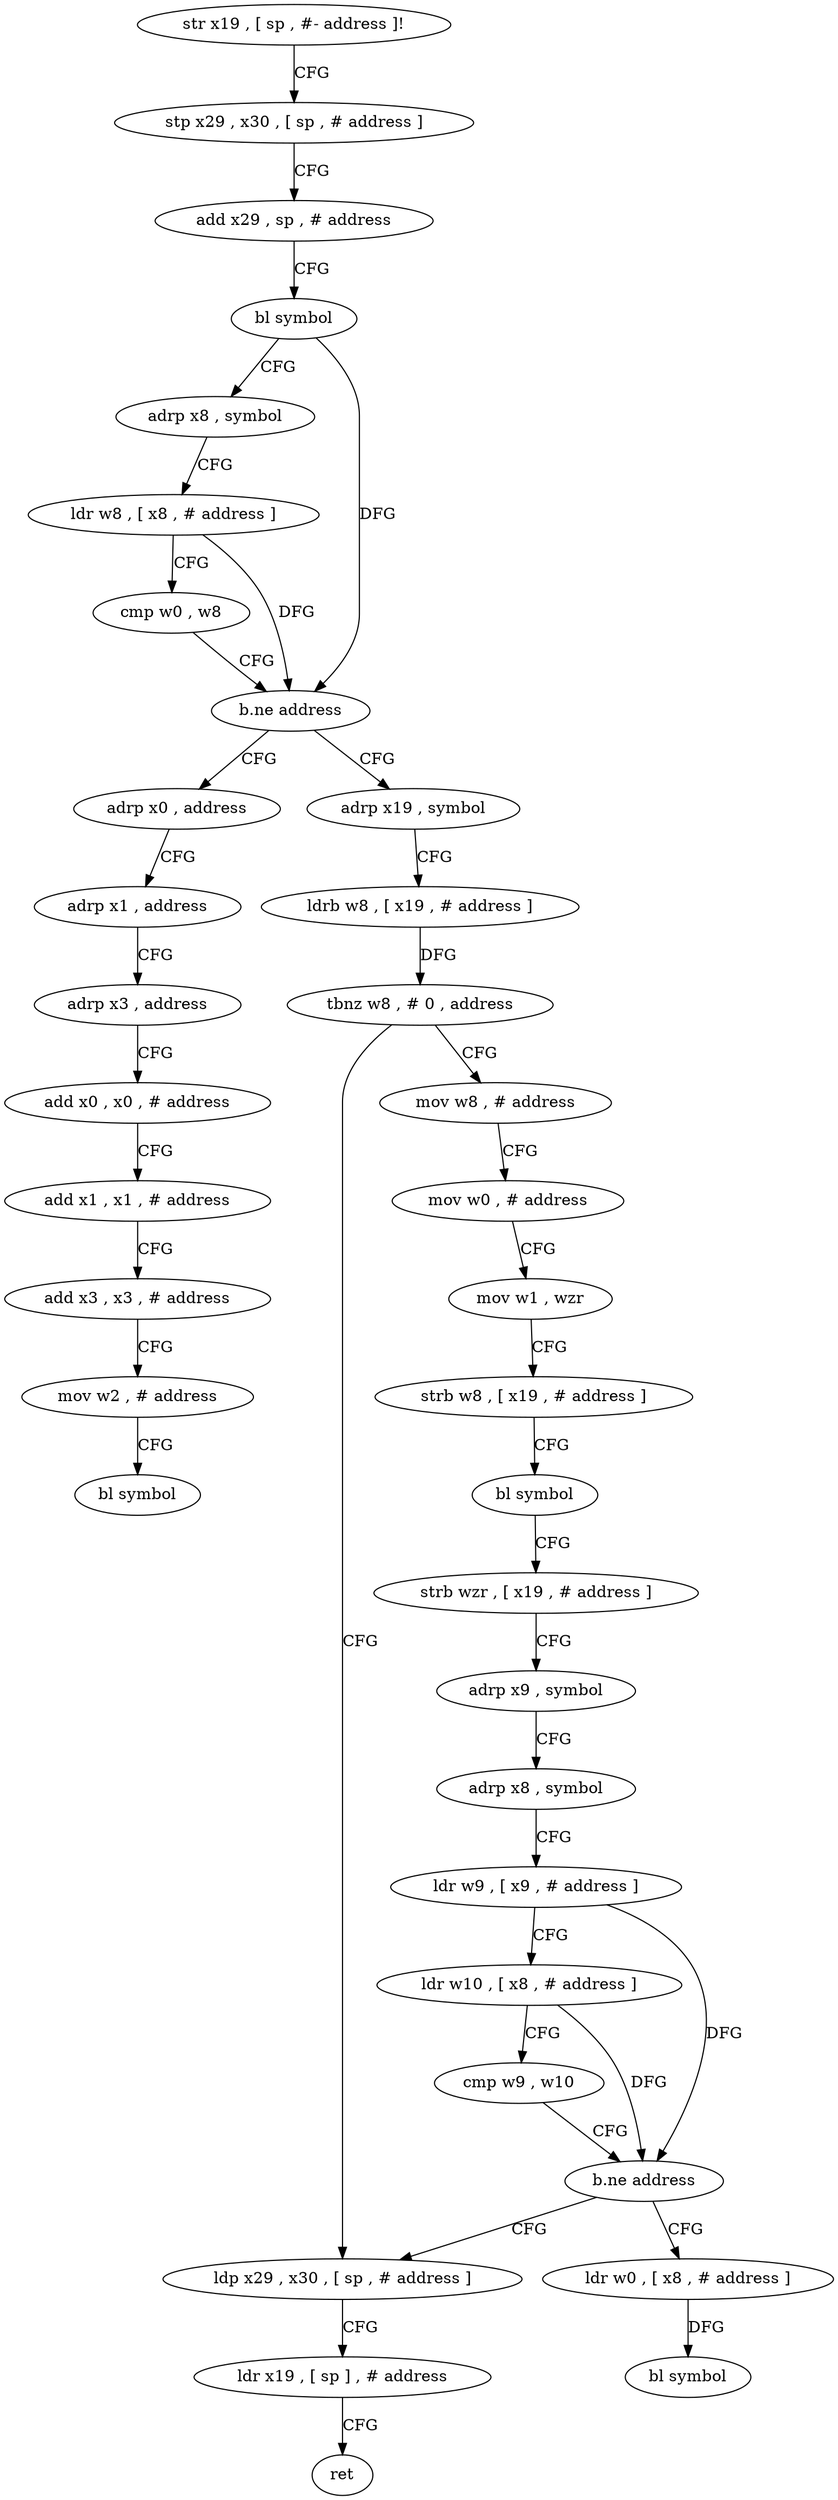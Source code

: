 digraph "func" {
"4206888" [label = "str x19 , [ sp , #- address ]!" ]
"4206892" [label = "stp x29 , x30 , [ sp , # address ]" ]
"4206896" [label = "add x29 , sp , # address" ]
"4206900" [label = "bl symbol" ]
"4206904" [label = "adrp x8 , symbol" ]
"4206908" [label = "ldr w8 , [ x8 , # address ]" ]
"4206912" [label = "cmp w0 , w8" ]
"4206916" [label = "b.ne address" ]
"4206992" [label = "adrp x0 , address" ]
"4206920" [label = "adrp x19 , symbol" ]
"4206996" [label = "adrp x1 , address" ]
"4207000" [label = "adrp x3 , address" ]
"4207004" [label = "add x0 , x0 , # address" ]
"4207008" [label = "add x1 , x1 , # address" ]
"4207012" [label = "add x3 , x3 , # address" ]
"4207016" [label = "mov w2 , # address" ]
"4207020" [label = "bl symbol" ]
"4206924" [label = "ldrb w8 , [ x19 , # address ]" ]
"4206928" [label = "tbnz w8 , # 0 , address" ]
"4206980" [label = "ldp x29 , x30 , [ sp , # address ]" ]
"4206932" [label = "mov w8 , # address" ]
"4206984" [label = "ldr x19 , [ sp ] , # address" ]
"4206988" [label = "ret" ]
"4206936" [label = "mov w0 , # address" ]
"4206940" [label = "mov w1 , wzr" ]
"4206944" [label = "strb w8 , [ x19 , # address ]" ]
"4206948" [label = "bl symbol" ]
"4206952" [label = "strb wzr , [ x19 , # address ]" ]
"4206956" [label = "adrp x9 , symbol" ]
"4206960" [label = "adrp x8 , symbol" ]
"4206964" [label = "ldr w9 , [ x9 , # address ]" ]
"4206968" [label = "ldr w10 , [ x8 , # address ]" ]
"4206972" [label = "cmp w9 , w10" ]
"4206976" [label = "b.ne address" ]
"4207024" [label = "ldr w0 , [ x8 , # address ]" ]
"4207028" [label = "bl symbol" ]
"4206888" -> "4206892" [ label = "CFG" ]
"4206892" -> "4206896" [ label = "CFG" ]
"4206896" -> "4206900" [ label = "CFG" ]
"4206900" -> "4206904" [ label = "CFG" ]
"4206900" -> "4206916" [ label = "DFG" ]
"4206904" -> "4206908" [ label = "CFG" ]
"4206908" -> "4206912" [ label = "CFG" ]
"4206908" -> "4206916" [ label = "DFG" ]
"4206912" -> "4206916" [ label = "CFG" ]
"4206916" -> "4206992" [ label = "CFG" ]
"4206916" -> "4206920" [ label = "CFG" ]
"4206992" -> "4206996" [ label = "CFG" ]
"4206920" -> "4206924" [ label = "CFG" ]
"4206996" -> "4207000" [ label = "CFG" ]
"4207000" -> "4207004" [ label = "CFG" ]
"4207004" -> "4207008" [ label = "CFG" ]
"4207008" -> "4207012" [ label = "CFG" ]
"4207012" -> "4207016" [ label = "CFG" ]
"4207016" -> "4207020" [ label = "CFG" ]
"4206924" -> "4206928" [ label = "DFG" ]
"4206928" -> "4206980" [ label = "CFG" ]
"4206928" -> "4206932" [ label = "CFG" ]
"4206980" -> "4206984" [ label = "CFG" ]
"4206932" -> "4206936" [ label = "CFG" ]
"4206984" -> "4206988" [ label = "CFG" ]
"4206936" -> "4206940" [ label = "CFG" ]
"4206940" -> "4206944" [ label = "CFG" ]
"4206944" -> "4206948" [ label = "CFG" ]
"4206948" -> "4206952" [ label = "CFG" ]
"4206952" -> "4206956" [ label = "CFG" ]
"4206956" -> "4206960" [ label = "CFG" ]
"4206960" -> "4206964" [ label = "CFG" ]
"4206964" -> "4206968" [ label = "CFG" ]
"4206964" -> "4206976" [ label = "DFG" ]
"4206968" -> "4206972" [ label = "CFG" ]
"4206968" -> "4206976" [ label = "DFG" ]
"4206972" -> "4206976" [ label = "CFG" ]
"4206976" -> "4207024" [ label = "CFG" ]
"4206976" -> "4206980" [ label = "CFG" ]
"4207024" -> "4207028" [ label = "DFG" ]
}
